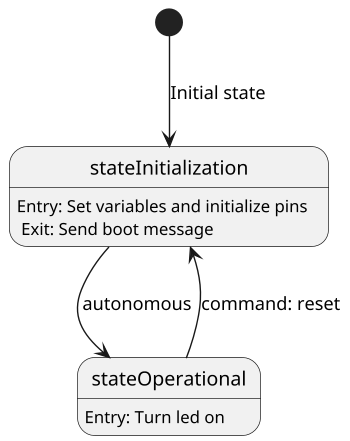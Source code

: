 @startuml
'https://plantuml.com/state-diagram

scale 350 width

stateInitialization:        Entry: Set variables and initialize pins\n Exit: Send boot message
stateOperational:           Entry: Turn led on

[*]-down->stateInitialization: Initial state
stateInitialization -down-> stateOperational: autonomous
stateOperational -up-> stateInitialization: command: reset

@enduml